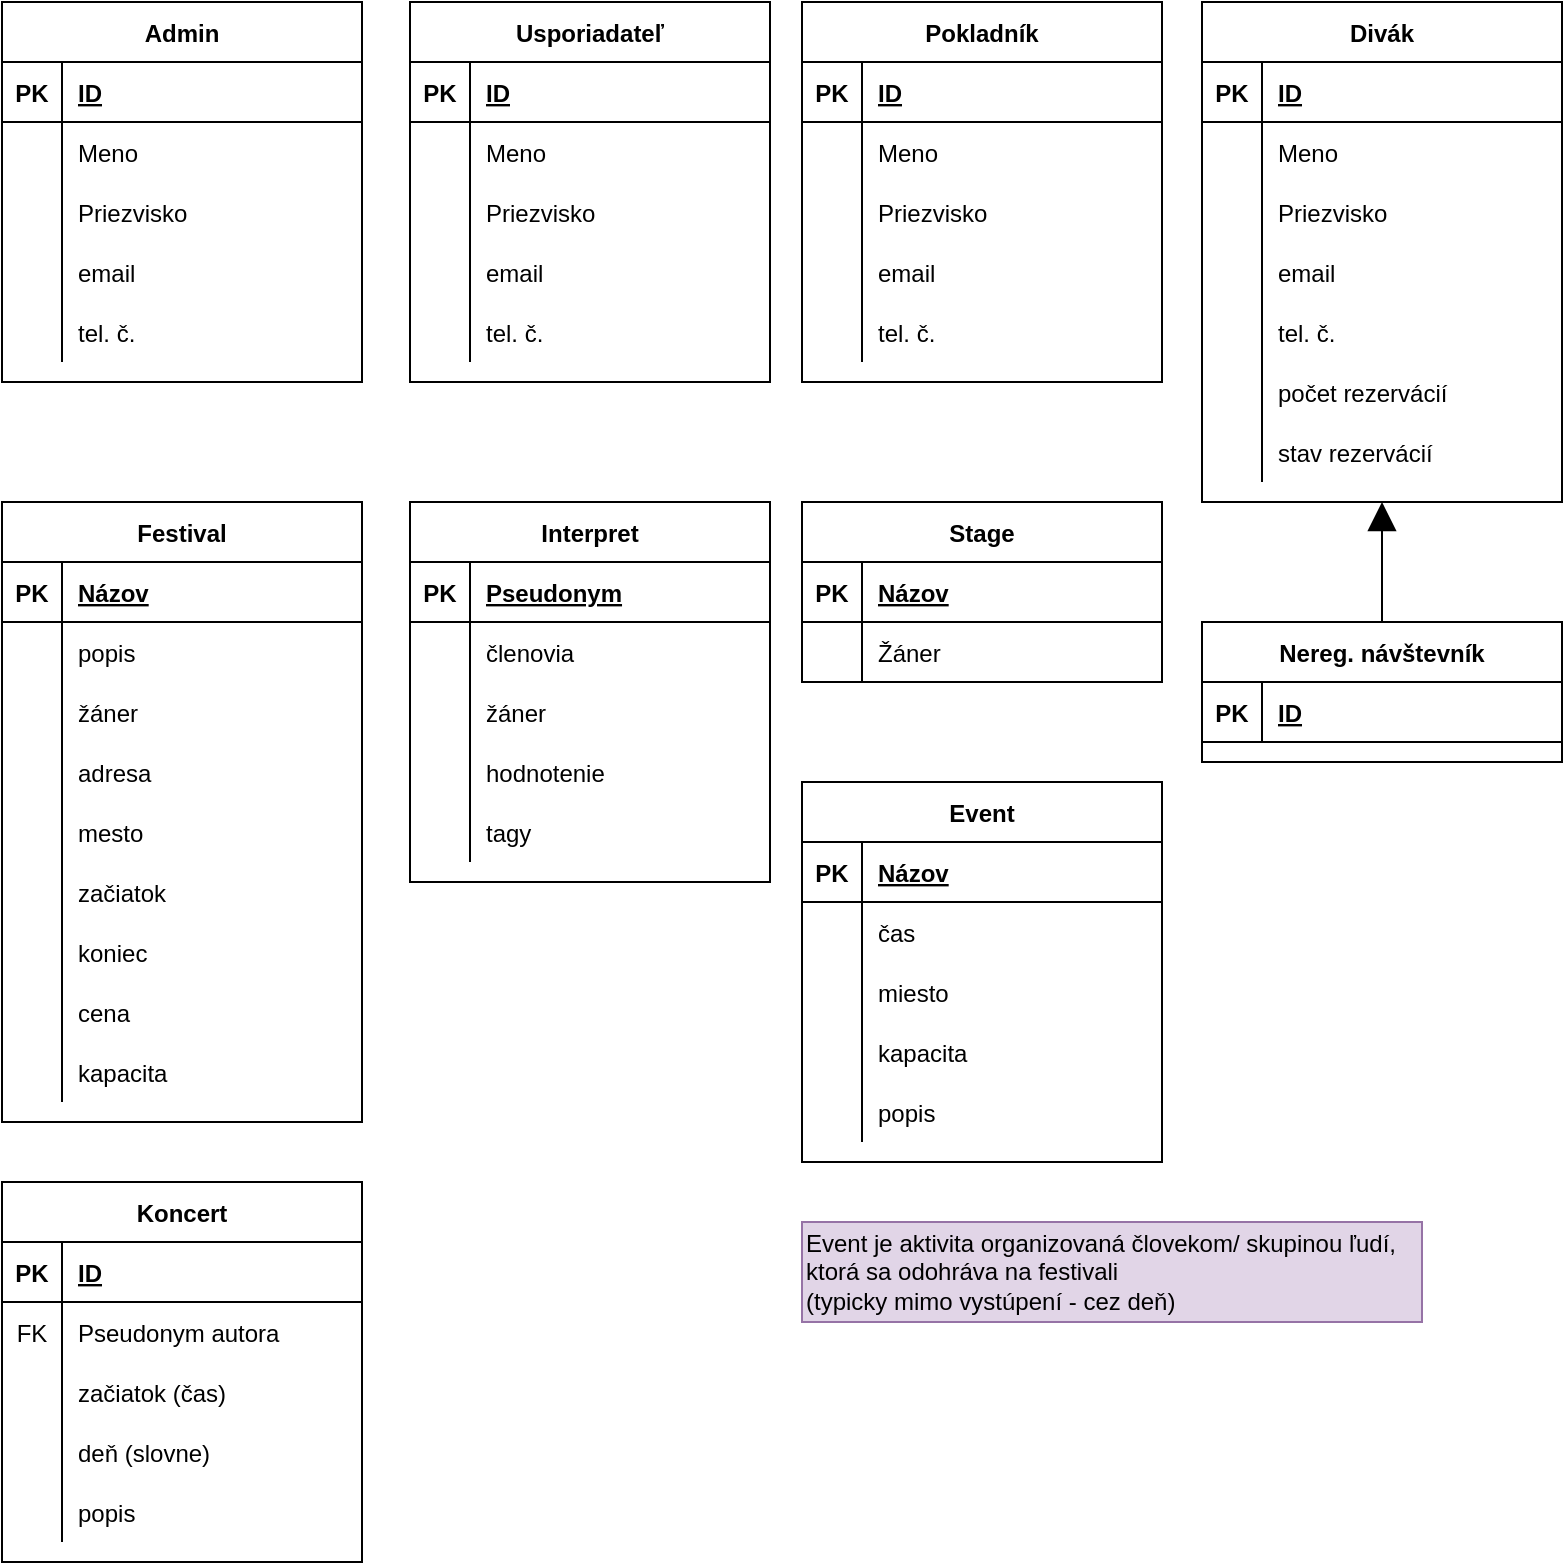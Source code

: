 <mxfile version="13.9.0" type="device"><diagram id="1i2aXinGnyZZ0Ekszj3y" name="Page-1"><mxGraphModel dx="1038" dy="548" grid="1" gridSize="10" guides="1" tooltips="1" connect="1" arrows="1" fold="1" page="1" pageScale="1" pageWidth="827" pageHeight="1169" math="0" shadow="0"><root><mxCell id="0"/><mxCell id="1" parent="0"/><mxCell id="aGHiE7PiHiTAkyQTH9E6-1" value="Admin" style="shape=table;startSize=30;container=1;collapsible=1;childLayout=tableLayout;fixedRows=1;rowLines=0;fontStyle=1;align=center;resizeLast=1;" parent="1" vertex="1"><mxGeometry x="30" y="60" width="180" height="190" as="geometry"/></mxCell><mxCell id="aGHiE7PiHiTAkyQTH9E6-2" value="" style="shape=partialRectangle;collapsible=0;dropTarget=0;pointerEvents=0;fillColor=none;top=0;left=0;bottom=1;right=0;points=[[0,0.5],[1,0.5]];portConstraint=eastwest;" parent="aGHiE7PiHiTAkyQTH9E6-1" vertex="1"><mxGeometry y="30" width="180" height="30" as="geometry"/></mxCell><mxCell id="aGHiE7PiHiTAkyQTH9E6-3" value="PK" style="shape=partialRectangle;connectable=0;fillColor=none;top=0;left=0;bottom=0;right=0;fontStyle=1;overflow=hidden;" parent="aGHiE7PiHiTAkyQTH9E6-2" vertex="1"><mxGeometry width="30" height="30" as="geometry"/></mxCell><mxCell id="aGHiE7PiHiTAkyQTH9E6-4" value="ID" style="shape=partialRectangle;connectable=0;fillColor=none;top=0;left=0;bottom=0;right=0;align=left;spacingLeft=6;fontStyle=5;overflow=hidden;" parent="aGHiE7PiHiTAkyQTH9E6-2" vertex="1"><mxGeometry x="30" width="150" height="30" as="geometry"/></mxCell><mxCell id="aGHiE7PiHiTAkyQTH9E6-5" value="" style="shape=partialRectangle;collapsible=0;dropTarget=0;pointerEvents=0;fillColor=none;top=0;left=0;bottom=0;right=0;points=[[0,0.5],[1,0.5]];portConstraint=eastwest;" parent="aGHiE7PiHiTAkyQTH9E6-1" vertex="1"><mxGeometry y="60" width="180" height="30" as="geometry"/></mxCell><mxCell id="aGHiE7PiHiTAkyQTH9E6-6" value="" style="shape=partialRectangle;connectable=0;fillColor=none;top=0;left=0;bottom=0;right=0;editable=1;overflow=hidden;" parent="aGHiE7PiHiTAkyQTH9E6-5" vertex="1"><mxGeometry width="30" height="30" as="geometry"/></mxCell><mxCell id="aGHiE7PiHiTAkyQTH9E6-7" value="Meno" style="shape=partialRectangle;connectable=0;fillColor=none;top=0;left=0;bottom=0;right=0;align=left;spacingLeft=6;overflow=hidden;" parent="aGHiE7PiHiTAkyQTH9E6-5" vertex="1"><mxGeometry x="30" width="150" height="30" as="geometry"/></mxCell><mxCell id="aGHiE7PiHiTAkyQTH9E6-8" value="" style="shape=partialRectangle;collapsible=0;dropTarget=0;pointerEvents=0;fillColor=none;top=0;left=0;bottom=0;right=0;points=[[0,0.5],[1,0.5]];portConstraint=eastwest;" parent="aGHiE7PiHiTAkyQTH9E6-1" vertex="1"><mxGeometry y="90" width="180" height="30" as="geometry"/></mxCell><mxCell id="aGHiE7PiHiTAkyQTH9E6-9" value="" style="shape=partialRectangle;connectable=0;fillColor=none;top=0;left=0;bottom=0;right=0;editable=1;overflow=hidden;" parent="aGHiE7PiHiTAkyQTH9E6-8" vertex="1"><mxGeometry width="30" height="30" as="geometry"/></mxCell><mxCell id="aGHiE7PiHiTAkyQTH9E6-10" value="Priezvisko" style="shape=partialRectangle;connectable=0;fillColor=none;top=0;left=0;bottom=0;right=0;align=left;spacingLeft=6;overflow=hidden;" parent="aGHiE7PiHiTAkyQTH9E6-8" vertex="1"><mxGeometry x="30" width="150" height="30" as="geometry"/></mxCell><mxCell id="aGHiE7PiHiTAkyQTH9E6-11" value="" style="shape=partialRectangle;collapsible=0;dropTarget=0;pointerEvents=0;fillColor=none;top=0;left=0;bottom=0;right=0;points=[[0,0.5],[1,0.5]];portConstraint=eastwest;" parent="aGHiE7PiHiTAkyQTH9E6-1" vertex="1"><mxGeometry y="120" width="180" height="30" as="geometry"/></mxCell><mxCell id="aGHiE7PiHiTAkyQTH9E6-12" value="" style="shape=partialRectangle;connectable=0;fillColor=none;top=0;left=0;bottom=0;right=0;editable=1;overflow=hidden;" parent="aGHiE7PiHiTAkyQTH9E6-11" vertex="1"><mxGeometry width="30" height="30" as="geometry"/></mxCell><mxCell id="aGHiE7PiHiTAkyQTH9E6-13" value="email" style="shape=partialRectangle;connectable=0;fillColor=none;top=0;left=0;bottom=0;right=0;align=left;spacingLeft=6;overflow=hidden;" parent="aGHiE7PiHiTAkyQTH9E6-11" vertex="1"><mxGeometry x="30" width="150" height="30" as="geometry"/></mxCell><mxCell id="aGHiE7PiHiTAkyQTH9E6-15" style="shape=partialRectangle;collapsible=0;dropTarget=0;pointerEvents=0;fillColor=none;top=0;left=0;bottom=0;right=0;points=[[0,0.5],[1,0.5]];portConstraint=eastwest;" parent="aGHiE7PiHiTAkyQTH9E6-1" vertex="1"><mxGeometry y="150" width="180" height="30" as="geometry"/></mxCell><mxCell id="aGHiE7PiHiTAkyQTH9E6-16" style="shape=partialRectangle;connectable=0;fillColor=none;top=0;left=0;bottom=0;right=0;editable=1;overflow=hidden;" parent="aGHiE7PiHiTAkyQTH9E6-15" vertex="1"><mxGeometry width="30" height="30" as="geometry"/></mxCell><mxCell id="aGHiE7PiHiTAkyQTH9E6-17" value="tel. č." style="shape=partialRectangle;connectable=0;fillColor=none;top=0;left=0;bottom=0;right=0;align=left;spacingLeft=6;overflow=hidden;" parent="aGHiE7PiHiTAkyQTH9E6-15" vertex="1"><mxGeometry x="30" width="150" height="30" as="geometry"/></mxCell><mxCell id="aGHiE7PiHiTAkyQTH9E6-18" value="Usporiadateľ" style="shape=table;startSize=30;container=1;collapsible=1;childLayout=tableLayout;fixedRows=1;rowLines=0;fontStyle=1;align=center;resizeLast=1;" parent="1" vertex="1"><mxGeometry x="234" y="60" width="180" height="190" as="geometry"/></mxCell><mxCell id="aGHiE7PiHiTAkyQTH9E6-19" value="" style="shape=partialRectangle;collapsible=0;dropTarget=0;pointerEvents=0;fillColor=none;top=0;left=0;bottom=1;right=0;points=[[0,0.5],[1,0.5]];portConstraint=eastwest;" parent="aGHiE7PiHiTAkyQTH9E6-18" vertex="1"><mxGeometry y="30" width="180" height="30" as="geometry"/></mxCell><mxCell id="aGHiE7PiHiTAkyQTH9E6-20" value="PK" style="shape=partialRectangle;connectable=0;fillColor=none;top=0;left=0;bottom=0;right=0;fontStyle=1;overflow=hidden;" parent="aGHiE7PiHiTAkyQTH9E6-19" vertex="1"><mxGeometry width="30" height="30" as="geometry"/></mxCell><mxCell id="aGHiE7PiHiTAkyQTH9E6-21" value="ID" style="shape=partialRectangle;connectable=0;fillColor=none;top=0;left=0;bottom=0;right=0;align=left;spacingLeft=6;fontStyle=5;overflow=hidden;" parent="aGHiE7PiHiTAkyQTH9E6-19" vertex="1"><mxGeometry x="30" width="150" height="30" as="geometry"/></mxCell><mxCell id="aGHiE7PiHiTAkyQTH9E6-22" value="" style="shape=partialRectangle;collapsible=0;dropTarget=0;pointerEvents=0;fillColor=none;top=0;left=0;bottom=0;right=0;points=[[0,0.5],[1,0.5]];portConstraint=eastwest;" parent="aGHiE7PiHiTAkyQTH9E6-18" vertex="1"><mxGeometry y="60" width="180" height="30" as="geometry"/></mxCell><mxCell id="aGHiE7PiHiTAkyQTH9E6-23" value="" style="shape=partialRectangle;connectable=0;fillColor=none;top=0;left=0;bottom=0;right=0;editable=1;overflow=hidden;" parent="aGHiE7PiHiTAkyQTH9E6-22" vertex="1"><mxGeometry width="30" height="30" as="geometry"/></mxCell><mxCell id="aGHiE7PiHiTAkyQTH9E6-24" value="Meno" style="shape=partialRectangle;connectable=0;fillColor=none;top=0;left=0;bottom=0;right=0;align=left;spacingLeft=6;overflow=hidden;" parent="aGHiE7PiHiTAkyQTH9E6-22" vertex="1"><mxGeometry x="30" width="150" height="30" as="geometry"/></mxCell><mxCell id="aGHiE7PiHiTAkyQTH9E6-25" value="" style="shape=partialRectangle;collapsible=0;dropTarget=0;pointerEvents=0;fillColor=none;top=0;left=0;bottom=0;right=0;points=[[0,0.5],[1,0.5]];portConstraint=eastwest;" parent="aGHiE7PiHiTAkyQTH9E6-18" vertex="1"><mxGeometry y="90" width="180" height="30" as="geometry"/></mxCell><mxCell id="aGHiE7PiHiTAkyQTH9E6-26" value="" style="shape=partialRectangle;connectable=0;fillColor=none;top=0;left=0;bottom=0;right=0;editable=1;overflow=hidden;" parent="aGHiE7PiHiTAkyQTH9E6-25" vertex="1"><mxGeometry width="30" height="30" as="geometry"/></mxCell><mxCell id="aGHiE7PiHiTAkyQTH9E6-27" value="Priezvisko" style="shape=partialRectangle;connectable=0;fillColor=none;top=0;left=0;bottom=0;right=0;align=left;spacingLeft=6;overflow=hidden;" parent="aGHiE7PiHiTAkyQTH9E6-25" vertex="1"><mxGeometry x="30" width="150" height="30" as="geometry"/></mxCell><mxCell id="aGHiE7PiHiTAkyQTH9E6-28" value="" style="shape=partialRectangle;collapsible=0;dropTarget=0;pointerEvents=0;fillColor=none;top=0;left=0;bottom=0;right=0;points=[[0,0.5],[1,0.5]];portConstraint=eastwest;" parent="aGHiE7PiHiTAkyQTH9E6-18" vertex="1"><mxGeometry y="120" width="180" height="30" as="geometry"/></mxCell><mxCell id="aGHiE7PiHiTAkyQTH9E6-29" value="" style="shape=partialRectangle;connectable=0;fillColor=none;top=0;left=0;bottom=0;right=0;editable=1;overflow=hidden;" parent="aGHiE7PiHiTAkyQTH9E6-28" vertex="1"><mxGeometry width="30" height="30" as="geometry"/></mxCell><mxCell id="aGHiE7PiHiTAkyQTH9E6-30" value="email" style="shape=partialRectangle;connectable=0;fillColor=none;top=0;left=0;bottom=0;right=0;align=left;spacingLeft=6;overflow=hidden;" parent="aGHiE7PiHiTAkyQTH9E6-28" vertex="1"><mxGeometry x="30" width="150" height="30" as="geometry"/></mxCell><mxCell id="aGHiE7PiHiTAkyQTH9E6-31" style="shape=partialRectangle;collapsible=0;dropTarget=0;pointerEvents=0;fillColor=none;top=0;left=0;bottom=0;right=0;points=[[0,0.5],[1,0.5]];portConstraint=eastwest;" parent="aGHiE7PiHiTAkyQTH9E6-18" vertex="1"><mxGeometry y="150" width="180" height="30" as="geometry"/></mxCell><mxCell id="aGHiE7PiHiTAkyQTH9E6-32" style="shape=partialRectangle;connectable=0;fillColor=none;top=0;left=0;bottom=0;right=0;editable=1;overflow=hidden;" parent="aGHiE7PiHiTAkyQTH9E6-31" vertex="1"><mxGeometry width="30" height="30" as="geometry"/></mxCell><mxCell id="aGHiE7PiHiTAkyQTH9E6-33" value="tel. č." style="shape=partialRectangle;connectable=0;fillColor=none;top=0;left=0;bottom=0;right=0;align=left;spacingLeft=6;overflow=hidden;" parent="aGHiE7PiHiTAkyQTH9E6-31" vertex="1"><mxGeometry x="30" width="150" height="30" as="geometry"/></mxCell><mxCell id="aGHiE7PiHiTAkyQTH9E6-35" value="Pokladník" style="shape=table;startSize=30;container=1;collapsible=1;childLayout=tableLayout;fixedRows=1;rowLines=0;fontStyle=1;align=center;resizeLast=1;" parent="1" vertex="1"><mxGeometry x="430" y="60" width="180" height="190" as="geometry"/></mxCell><mxCell id="aGHiE7PiHiTAkyQTH9E6-36" value="" style="shape=partialRectangle;collapsible=0;dropTarget=0;pointerEvents=0;fillColor=none;top=0;left=0;bottom=1;right=0;points=[[0,0.5],[1,0.5]];portConstraint=eastwest;" parent="aGHiE7PiHiTAkyQTH9E6-35" vertex="1"><mxGeometry y="30" width="180" height="30" as="geometry"/></mxCell><mxCell id="aGHiE7PiHiTAkyQTH9E6-37" value="PK" style="shape=partialRectangle;connectable=0;fillColor=none;top=0;left=0;bottom=0;right=0;fontStyle=1;overflow=hidden;" parent="aGHiE7PiHiTAkyQTH9E6-36" vertex="1"><mxGeometry width="30" height="30" as="geometry"/></mxCell><mxCell id="aGHiE7PiHiTAkyQTH9E6-38" value="ID" style="shape=partialRectangle;connectable=0;fillColor=none;top=0;left=0;bottom=0;right=0;align=left;spacingLeft=6;fontStyle=5;overflow=hidden;" parent="aGHiE7PiHiTAkyQTH9E6-36" vertex="1"><mxGeometry x="30" width="150" height="30" as="geometry"/></mxCell><mxCell id="aGHiE7PiHiTAkyQTH9E6-39" value="" style="shape=partialRectangle;collapsible=0;dropTarget=0;pointerEvents=0;fillColor=none;top=0;left=0;bottom=0;right=0;points=[[0,0.5],[1,0.5]];portConstraint=eastwest;" parent="aGHiE7PiHiTAkyQTH9E6-35" vertex="1"><mxGeometry y="60" width="180" height="30" as="geometry"/></mxCell><mxCell id="aGHiE7PiHiTAkyQTH9E6-40" value="" style="shape=partialRectangle;connectable=0;fillColor=none;top=0;left=0;bottom=0;right=0;editable=1;overflow=hidden;" parent="aGHiE7PiHiTAkyQTH9E6-39" vertex="1"><mxGeometry width="30" height="30" as="geometry"/></mxCell><mxCell id="aGHiE7PiHiTAkyQTH9E6-41" value="Meno" style="shape=partialRectangle;connectable=0;fillColor=none;top=0;left=0;bottom=0;right=0;align=left;spacingLeft=6;overflow=hidden;" parent="aGHiE7PiHiTAkyQTH9E6-39" vertex="1"><mxGeometry x="30" width="150" height="30" as="geometry"/></mxCell><mxCell id="aGHiE7PiHiTAkyQTH9E6-42" value="" style="shape=partialRectangle;collapsible=0;dropTarget=0;pointerEvents=0;fillColor=none;top=0;left=0;bottom=0;right=0;points=[[0,0.5],[1,0.5]];portConstraint=eastwest;" parent="aGHiE7PiHiTAkyQTH9E6-35" vertex="1"><mxGeometry y="90" width="180" height="30" as="geometry"/></mxCell><mxCell id="aGHiE7PiHiTAkyQTH9E6-43" value="" style="shape=partialRectangle;connectable=0;fillColor=none;top=0;left=0;bottom=0;right=0;editable=1;overflow=hidden;" parent="aGHiE7PiHiTAkyQTH9E6-42" vertex="1"><mxGeometry width="30" height="30" as="geometry"/></mxCell><mxCell id="aGHiE7PiHiTAkyQTH9E6-44" value="Priezvisko" style="shape=partialRectangle;connectable=0;fillColor=none;top=0;left=0;bottom=0;right=0;align=left;spacingLeft=6;overflow=hidden;" parent="aGHiE7PiHiTAkyQTH9E6-42" vertex="1"><mxGeometry x="30" width="150" height="30" as="geometry"/></mxCell><mxCell id="aGHiE7PiHiTAkyQTH9E6-45" value="" style="shape=partialRectangle;collapsible=0;dropTarget=0;pointerEvents=0;fillColor=none;top=0;left=0;bottom=0;right=0;points=[[0,0.5],[1,0.5]];portConstraint=eastwest;" parent="aGHiE7PiHiTAkyQTH9E6-35" vertex="1"><mxGeometry y="120" width="180" height="30" as="geometry"/></mxCell><mxCell id="aGHiE7PiHiTAkyQTH9E6-46" value="" style="shape=partialRectangle;connectable=0;fillColor=none;top=0;left=0;bottom=0;right=0;editable=1;overflow=hidden;" parent="aGHiE7PiHiTAkyQTH9E6-45" vertex="1"><mxGeometry width="30" height="30" as="geometry"/></mxCell><mxCell id="aGHiE7PiHiTAkyQTH9E6-47" value="email" style="shape=partialRectangle;connectable=0;fillColor=none;top=0;left=0;bottom=0;right=0;align=left;spacingLeft=6;overflow=hidden;" parent="aGHiE7PiHiTAkyQTH9E6-45" vertex="1"><mxGeometry x="30" width="150" height="30" as="geometry"/></mxCell><mxCell id="aGHiE7PiHiTAkyQTH9E6-48" style="shape=partialRectangle;collapsible=0;dropTarget=0;pointerEvents=0;fillColor=none;top=0;left=0;bottom=0;right=0;points=[[0,0.5],[1,0.5]];portConstraint=eastwest;" parent="aGHiE7PiHiTAkyQTH9E6-35" vertex="1"><mxGeometry y="150" width="180" height="30" as="geometry"/></mxCell><mxCell id="aGHiE7PiHiTAkyQTH9E6-49" style="shape=partialRectangle;connectable=0;fillColor=none;top=0;left=0;bottom=0;right=0;editable=1;overflow=hidden;" parent="aGHiE7PiHiTAkyQTH9E6-48" vertex="1"><mxGeometry width="30" height="30" as="geometry"/></mxCell><mxCell id="aGHiE7PiHiTAkyQTH9E6-50" value="tel. č." style="shape=partialRectangle;connectable=0;fillColor=none;top=0;left=0;bottom=0;right=0;align=left;spacingLeft=6;overflow=hidden;" parent="aGHiE7PiHiTAkyQTH9E6-48" vertex="1"><mxGeometry x="30" width="150" height="30" as="geometry"/></mxCell><mxCell id="aGHiE7PiHiTAkyQTH9E6-51" value="Divák" style="shape=table;startSize=30;container=1;collapsible=1;childLayout=tableLayout;fixedRows=1;rowLines=0;fontStyle=1;align=center;resizeLast=1;" parent="1" vertex="1"><mxGeometry x="630" y="60" width="180" height="250" as="geometry"/></mxCell><mxCell id="aGHiE7PiHiTAkyQTH9E6-52" value="" style="shape=partialRectangle;collapsible=0;dropTarget=0;pointerEvents=0;fillColor=none;top=0;left=0;bottom=1;right=0;points=[[0,0.5],[1,0.5]];portConstraint=eastwest;" parent="aGHiE7PiHiTAkyQTH9E6-51" vertex="1"><mxGeometry y="30" width="180" height="30" as="geometry"/></mxCell><mxCell id="aGHiE7PiHiTAkyQTH9E6-53" value="PK" style="shape=partialRectangle;connectable=0;fillColor=none;top=0;left=0;bottom=0;right=0;fontStyle=1;overflow=hidden;" parent="aGHiE7PiHiTAkyQTH9E6-52" vertex="1"><mxGeometry width="30" height="30" as="geometry"/></mxCell><mxCell id="aGHiE7PiHiTAkyQTH9E6-54" value="ID" style="shape=partialRectangle;connectable=0;fillColor=none;top=0;left=0;bottom=0;right=0;align=left;spacingLeft=6;fontStyle=5;overflow=hidden;" parent="aGHiE7PiHiTAkyQTH9E6-52" vertex="1"><mxGeometry x="30" width="150" height="30" as="geometry"/></mxCell><mxCell id="aGHiE7PiHiTAkyQTH9E6-55" value="" style="shape=partialRectangle;collapsible=0;dropTarget=0;pointerEvents=0;fillColor=none;top=0;left=0;bottom=0;right=0;points=[[0,0.5],[1,0.5]];portConstraint=eastwest;" parent="aGHiE7PiHiTAkyQTH9E6-51" vertex="1"><mxGeometry y="60" width="180" height="30" as="geometry"/></mxCell><mxCell id="aGHiE7PiHiTAkyQTH9E6-56" value="" style="shape=partialRectangle;connectable=0;fillColor=none;top=0;left=0;bottom=0;right=0;editable=1;overflow=hidden;" parent="aGHiE7PiHiTAkyQTH9E6-55" vertex="1"><mxGeometry width="30" height="30" as="geometry"/></mxCell><mxCell id="aGHiE7PiHiTAkyQTH9E6-57" value="Meno" style="shape=partialRectangle;connectable=0;fillColor=none;top=0;left=0;bottom=0;right=0;align=left;spacingLeft=6;overflow=hidden;" parent="aGHiE7PiHiTAkyQTH9E6-55" vertex="1"><mxGeometry x="30" width="150" height="30" as="geometry"/></mxCell><mxCell id="aGHiE7PiHiTAkyQTH9E6-58" value="" style="shape=partialRectangle;collapsible=0;dropTarget=0;pointerEvents=0;fillColor=none;top=0;left=0;bottom=0;right=0;points=[[0,0.5],[1,0.5]];portConstraint=eastwest;" parent="aGHiE7PiHiTAkyQTH9E6-51" vertex="1"><mxGeometry y="90" width="180" height="30" as="geometry"/></mxCell><mxCell id="aGHiE7PiHiTAkyQTH9E6-59" value="" style="shape=partialRectangle;connectable=0;fillColor=none;top=0;left=0;bottom=0;right=0;editable=1;overflow=hidden;" parent="aGHiE7PiHiTAkyQTH9E6-58" vertex="1"><mxGeometry width="30" height="30" as="geometry"/></mxCell><mxCell id="aGHiE7PiHiTAkyQTH9E6-60" value="Priezvisko" style="shape=partialRectangle;connectable=0;fillColor=none;top=0;left=0;bottom=0;right=0;align=left;spacingLeft=6;overflow=hidden;" parent="aGHiE7PiHiTAkyQTH9E6-58" vertex="1"><mxGeometry x="30" width="150" height="30" as="geometry"/></mxCell><mxCell id="aGHiE7PiHiTAkyQTH9E6-61" value="" style="shape=partialRectangle;collapsible=0;dropTarget=0;pointerEvents=0;fillColor=none;top=0;left=0;bottom=0;right=0;points=[[0,0.5],[1,0.5]];portConstraint=eastwest;" parent="aGHiE7PiHiTAkyQTH9E6-51" vertex="1"><mxGeometry y="120" width="180" height="30" as="geometry"/></mxCell><mxCell id="aGHiE7PiHiTAkyQTH9E6-62" value="" style="shape=partialRectangle;connectable=0;fillColor=none;top=0;left=0;bottom=0;right=0;editable=1;overflow=hidden;" parent="aGHiE7PiHiTAkyQTH9E6-61" vertex="1"><mxGeometry width="30" height="30" as="geometry"/></mxCell><mxCell id="aGHiE7PiHiTAkyQTH9E6-63" value="email" style="shape=partialRectangle;connectable=0;fillColor=none;top=0;left=0;bottom=0;right=0;align=left;spacingLeft=6;overflow=hidden;" parent="aGHiE7PiHiTAkyQTH9E6-61" vertex="1"><mxGeometry x="30" width="150" height="30" as="geometry"/></mxCell><mxCell id="aGHiE7PiHiTAkyQTH9E6-64" style="shape=partialRectangle;collapsible=0;dropTarget=0;pointerEvents=0;fillColor=none;top=0;left=0;bottom=0;right=0;points=[[0,0.5],[1,0.5]];portConstraint=eastwest;" parent="aGHiE7PiHiTAkyQTH9E6-51" vertex="1"><mxGeometry y="150" width="180" height="30" as="geometry"/></mxCell><mxCell id="aGHiE7PiHiTAkyQTH9E6-65" style="shape=partialRectangle;connectable=0;fillColor=none;top=0;left=0;bottom=0;right=0;editable=1;overflow=hidden;" parent="aGHiE7PiHiTAkyQTH9E6-64" vertex="1"><mxGeometry width="30" height="30" as="geometry"/></mxCell><mxCell id="aGHiE7PiHiTAkyQTH9E6-66" value="tel. č." style="shape=partialRectangle;connectable=0;fillColor=none;top=0;left=0;bottom=0;right=0;align=left;spacingLeft=6;overflow=hidden;" parent="aGHiE7PiHiTAkyQTH9E6-64" vertex="1"><mxGeometry x="30" width="150" height="30" as="geometry"/></mxCell><mxCell id="aGHiE7PiHiTAkyQTH9E6-67" style="shape=partialRectangle;collapsible=0;dropTarget=0;pointerEvents=0;fillColor=none;top=0;left=0;bottom=0;right=0;points=[[0,0.5],[1,0.5]];portConstraint=eastwest;" parent="aGHiE7PiHiTAkyQTH9E6-51" vertex="1"><mxGeometry y="180" width="180" height="30" as="geometry"/></mxCell><mxCell id="aGHiE7PiHiTAkyQTH9E6-68" style="shape=partialRectangle;connectable=0;fillColor=none;top=0;left=0;bottom=0;right=0;editable=1;overflow=hidden;" parent="aGHiE7PiHiTAkyQTH9E6-67" vertex="1"><mxGeometry width="30" height="30" as="geometry"/></mxCell><mxCell id="aGHiE7PiHiTAkyQTH9E6-69" value="počet rezervácií" style="shape=partialRectangle;connectable=0;fillColor=none;top=0;left=0;bottom=0;right=0;align=left;spacingLeft=6;overflow=hidden;" parent="aGHiE7PiHiTAkyQTH9E6-67" vertex="1"><mxGeometry x="30" width="150" height="30" as="geometry"/></mxCell><mxCell id="aGHiE7PiHiTAkyQTH9E6-70" style="shape=partialRectangle;collapsible=0;dropTarget=0;pointerEvents=0;fillColor=none;top=0;left=0;bottom=0;right=0;points=[[0,0.5],[1,0.5]];portConstraint=eastwest;" parent="aGHiE7PiHiTAkyQTH9E6-51" vertex="1"><mxGeometry y="210" width="180" height="30" as="geometry"/></mxCell><mxCell id="aGHiE7PiHiTAkyQTH9E6-71" style="shape=partialRectangle;connectable=0;fillColor=none;top=0;left=0;bottom=0;right=0;editable=1;overflow=hidden;" parent="aGHiE7PiHiTAkyQTH9E6-70" vertex="1"><mxGeometry width="30" height="30" as="geometry"/></mxCell><mxCell id="aGHiE7PiHiTAkyQTH9E6-72" value="stav rezervácií" style="shape=partialRectangle;connectable=0;fillColor=none;top=0;left=0;bottom=0;right=0;align=left;spacingLeft=6;overflow=hidden;" parent="aGHiE7PiHiTAkyQTH9E6-70" vertex="1"><mxGeometry x="30" width="150" height="30" as="geometry"/></mxCell><mxCell id="aGHiE7PiHiTAkyQTH9E6-73" value="Festival" style="shape=table;startSize=30;container=1;collapsible=1;childLayout=tableLayout;fixedRows=1;rowLines=0;fontStyle=1;align=center;resizeLast=1;" parent="1" vertex="1"><mxGeometry x="30" y="310" width="180" height="310" as="geometry"/></mxCell><mxCell id="aGHiE7PiHiTAkyQTH9E6-74" value="" style="shape=partialRectangle;collapsible=0;dropTarget=0;pointerEvents=0;fillColor=none;top=0;left=0;bottom=1;right=0;points=[[0,0.5],[1,0.5]];portConstraint=eastwest;" parent="aGHiE7PiHiTAkyQTH9E6-73" vertex="1"><mxGeometry y="30" width="180" height="30" as="geometry"/></mxCell><mxCell id="aGHiE7PiHiTAkyQTH9E6-75" value="PK" style="shape=partialRectangle;connectable=0;fillColor=none;top=0;left=0;bottom=0;right=0;fontStyle=1;overflow=hidden;" parent="aGHiE7PiHiTAkyQTH9E6-74" vertex="1"><mxGeometry width="30" height="30" as="geometry"/></mxCell><mxCell id="aGHiE7PiHiTAkyQTH9E6-76" value="Názov" style="shape=partialRectangle;connectable=0;fillColor=none;top=0;left=0;bottom=0;right=0;align=left;spacingLeft=6;fontStyle=5;overflow=hidden;" parent="aGHiE7PiHiTAkyQTH9E6-74" vertex="1"><mxGeometry x="30" width="150" height="30" as="geometry"/></mxCell><mxCell id="aGHiE7PiHiTAkyQTH9E6-77" value="" style="shape=partialRectangle;collapsible=0;dropTarget=0;pointerEvents=0;fillColor=none;top=0;left=0;bottom=0;right=0;points=[[0,0.5],[1,0.5]];portConstraint=eastwest;" parent="aGHiE7PiHiTAkyQTH9E6-73" vertex="1"><mxGeometry y="60" width="180" height="30" as="geometry"/></mxCell><mxCell id="aGHiE7PiHiTAkyQTH9E6-78" value="" style="shape=partialRectangle;connectable=0;fillColor=none;top=0;left=0;bottom=0;right=0;editable=1;overflow=hidden;" parent="aGHiE7PiHiTAkyQTH9E6-77" vertex="1"><mxGeometry width="30" height="30" as="geometry"/></mxCell><mxCell id="aGHiE7PiHiTAkyQTH9E6-79" value="popis" style="shape=partialRectangle;connectable=0;fillColor=none;top=0;left=0;bottom=0;right=0;align=left;spacingLeft=6;overflow=hidden;" parent="aGHiE7PiHiTAkyQTH9E6-77" vertex="1"><mxGeometry x="30" width="150" height="30" as="geometry"/></mxCell><mxCell id="aGHiE7PiHiTAkyQTH9E6-80" value="" style="shape=partialRectangle;collapsible=0;dropTarget=0;pointerEvents=0;fillColor=none;top=0;left=0;bottom=0;right=0;points=[[0,0.5],[1,0.5]];portConstraint=eastwest;" parent="aGHiE7PiHiTAkyQTH9E6-73" vertex="1"><mxGeometry y="90" width="180" height="30" as="geometry"/></mxCell><mxCell id="aGHiE7PiHiTAkyQTH9E6-81" value="" style="shape=partialRectangle;connectable=0;fillColor=none;top=0;left=0;bottom=0;right=0;editable=1;overflow=hidden;" parent="aGHiE7PiHiTAkyQTH9E6-80" vertex="1"><mxGeometry width="30" height="30" as="geometry"/></mxCell><mxCell id="aGHiE7PiHiTAkyQTH9E6-82" value="žáner" style="shape=partialRectangle;connectable=0;fillColor=none;top=0;left=0;bottom=0;right=0;align=left;spacingLeft=6;overflow=hidden;" parent="aGHiE7PiHiTAkyQTH9E6-80" vertex="1"><mxGeometry x="30" width="150" height="30" as="geometry"/></mxCell><mxCell id="aGHiE7PiHiTAkyQTH9E6-83" value="" style="shape=partialRectangle;collapsible=0;dropTarget=0;pointerEvents=0;fillColor=none;top=0;left=0;bottom=0;right=0;points=[[0,0.5],[1,0.5]];portConstraint=eastwest;" parent="aGHiE7PiHiTAkyQTH9E6-73" vertex="1"><mxGeometry y="120" width="180" height="30" as="geometry"/></mxCell><mxCell id="aGHiE7PiHiTAkyQTH9E6-84" value="" style="shape=partialRectangle;connectable=0;fillColor=none;top=0;left=0;bottom=0;right=0;editable=1;overflow=hidden;" parent="aGHiE7PiHiTAkyQTH9E6-83" vertex="1"><mxGeometry width="30" height="30" as="geometry"/></mxCell><mxCell id="aGHiE7PiHiTAkyQTH9E6-85" value="adresa" style="shape=partialRectangle;connectable=0;fillColor=none;top=0;left=0;bottom=0;right=0;align=left;spacingLeft=6;overflow=hidden;" parent="aGHiE7PiHiTAkyQTH9E6-83" vertex="1"><mxGeometry x="30" width="150" height="30" as="geometry"/></mxCell><mxCell id="aGHiE7PiHiTAkyQTH9E6-111" style="shape=partialRectangle;collapsible=0;dropTarget=0;pointerEvents=0;fillColor=none;top=0;left=0;bottom=0;right=0;points=[[0,0.5],[1,0.5]];portConstraint=eastwest;" parent="aGHiE7PiHiTAkyQTH9E6-73" vertex="1"><mxGeometry y="150" width="180" height="30" as="geometry"/></mxCell><mxCell id="aGHiE7PiHiTAkyQTH9E6-112" style="shape=partialRectangle;connectable=0;fillColor=none;top=0;left=0;bottom=0;right=0;editable=1;overflow=hidden;" parent="aGHiE7PiHiTAkyQTH9E6-111" vertex="1"><mxGeometry width="30" height="30" as="geometry"/></mxCell><mxCell id="aGHiE7PiHiTAkyQTH9E6-113" value="mesto" style="shape=partialRectangle;connectable=0;fillColor=none;top=0;left=0;bottom=0;right=0;align=left;spacingLeft=6;overflow=hidden;" parent="aGHiE7PiHiTAkyQTH9E6-111" vertex="1"><mxGeometry x="30" width="150" height="30" as="geometry"/></mxCell><mxCell id="aGHiE7PiHiTAkyQTH9E6-99" style="shape=partialRectangle;collapsible=0;dropTarget=0;pointerEvents=0;fillColor=none;top=0;left=0;bottom=0;right=0;points=[[0,0.5],[1,0.5]];portConstraint=eastwest;" parent="aGHiE7PiHiTAkyQTH9E6-73" vertex="1"><mxGeometry y="180" width="180" height="30" as="geometry"/></mxCell><mxCell id="aGHiE7PiHiTAkyQTH9E6-100" style="shape=partialRectangle;connectable=0;fillColor=none;top=0;left=0;bottom=0;right=0;editable=1;overflow=hidden;" parent="aGHiE7PiHiTAkyQTH9E6-99" vertex="1"><mxGeometry width="30" height="30" as="geometry"/></mxCell><mxCell id="aGHiE7PiHiTAkyQTH9E6-101" value="začiatok" style="shape=partialRectangle;connectable=0;fillColor=none;top=0;left=0;bottom=0;right=0;align=left;spacingLeft=6;overflow=hidden;" parent="aGHiE7PiHiTAkyQTH9E6-99" vertex="1"><mxGeometry x="30" width="150" height="30" as="geometry"/></mxCell><mxCell id="aGHiE7PiHiTAkyQTH9E6-102" style="shape=partialRectangle;collapsible=0;dropTarget=0;pointerEvents=0;fillColor=none;top=0;left=0;bottom=0;right=0;points=[[0,0.5],[1,0.5]];portConstraint=eastwest;" parent="aGHiE7PiHiTAkyQTH9E6-73" vertex="1"><mxGeometry y="210" width="180" height="30" as="geometry"/></mxCell><mxCell id="aGHiE7PiHiTAkyQTH9E6-103" style="shape=partialRectangle;connectable=0;fillColor=none;top=0;left=0;bottom=0;right=0;editable=1;overflow=hidden;" parent="aGHiE7PiHiTAkyQTH9E6-102" vertex="1"><mxGeometry width="30" height="30" as="geometry"/></mxCell><mxCell id="aGHiE7PiHiTAkyQTH9E6-104" value="koniec" style="shape=partialRectangle;connectable=0;fillColor=none;top=0;left=0;bottom=0;right=0;align=left;spacingLeft=6;overflow=hidden;" parent="aGHiE7PiHiTAkyQTH9E6-102" vertex="1"><mxGeometry x="30" width="150" height="30" as="geometry"/></mxCell><mxCell id="aGHiE7PiHiTAkyQTH9E6-105" style="shape=partialRectangle;collapsible=0;dropTarget=0;pointerEvents=0;fillColor=none;top=0;left=0;bottom=0;right=0;points=[[0,0.5],[1,0.5]];portConstraint=eastwest;" parent="aGHiE7PiHiTAkyQTH9E6-73" vertex="1"><mxGeometry y="240" width="180" height="30" as="geometry"/></mxCell><mxCell id="aGHiE7PiHiTAkyQTH9E6-106" style="shape=partialRectangle;connectable=0;fillColor=none;top=0;left=0;bottom=0;right=0;editable=1;overflow=hidden;" parent="aGHiE7PiHiTAkyQTH9E6-105" vertex="1"><mxGeometry width="30" height="30" as="geometry"/></mxCell><mxCell id="aGHiE7PiHiTAkyQTH9E6-107" value="cena" style="shape=partialRectangle;connectable=0;fillColor=none;top=0;left=0;bottom=0;right=0;align=left;spacingLeft=6;overflow=hidden;" parent="aGHiE7PiHiTAkyQTH9E6-105" vertex="1"><mxGeometry x="30" width="150" height="30" as="geometry"/></mxCell><mxCell id="aGHiE7PiHiTAkyQTH9E6-108" style="shape=partialRectangle;collapsible=0;dropTarget=0;pointerEvents=0;fillColor=none;top=0;left=0;bottom=0;right=0;points=[[0,0.5],[1,0.5]];portConstraint=eastwest;" parent="aGHiE7PiHiTAkyQTH9E6-73" vertex="1"><mxGeometry y="270" width="180" height="30" as="geometry"/></mxCell><mxCell id="aGHiE7PiHiTAkyQTH9E6-109" style="shape=partialRectangle;connectable=0;fillColor=none;top=0;left=0;bottom=0;right=0;editable=1;overflow=hidden;" parent="aGHiE7PiHiTAkyQTH9E6-108" vertex="1"><mxGeometry width="30" height="30" as="geometry"/></mxCell><mxCell id="aGHiE7PiHiTAkyQTH9E6-110" value="kapacita" style="shape=partialRectangle;connectable=0;fillColor=none;top=0;left=0;bottom=0;right=0;align=left;spacingLeft=6;overflow=hidden;" parent="aGHiE7PiHiTAkyQTH9E6-108" vertex="1"><mxGeometry x="30" width="150" height="30" as="geometry"/></mxCell><mxCell id="aGHiE7PiHiTAkyQTH9E6-86" value="Interpret" style="shape=table;startSize=30;container=1;collapsible=1;childLayout=tableLayout;fixedRows=1;rowLines=0;fontStyle=1;align=center;resizeLast=1;" parent="1" vertex="1"><mxGeometry x="234" y="310" width="180" height="190" as="geometry"/></mxCell><mxCell id="aGHiE7PiHiTAkyQTH9E6-87" value="" style="shape=partialRectangle;collapsible=0;dropTarget=0;pointerEvents=0;fillColor=none;top=0;left=0;bottom=1;right=0;points=[[0,0.5],[1,0.5]];portConstraint=eastwest;" parent="aGHiE7PiHiTAkyQTH9E6-86" vertex="1"><mxGeometry y="30" width="180" height="30" as="geometry"/></mxCell><mxCell id="aGHiE7PiHiTAkyQTH9E6-88" value="PK" style="shape=partialRectangle;connectable=0;fillColor=none;top=0;left=0;bottom=0;right=0;fontStyle=1;overflow=hidden;" parent="aGHiE7PiHiTAkyQTH9E6-87" vertex="1"><mxGeometry width="30" height="30" as="geometry"/></mxCell><mxCell id="aGHiE7PiHiTAkyQTH9E6-89" value="Pseudonym" style="shape=partialRectangle;connectable=0;fillColor=none;top=0;left=0;bottom=0;right=0;align=left;spacingLeft=6;fontStyle=5;overflow=hidden;" parent="aGHiE7PiHiTAkyQTH9E6-87" vertex="1"><mxGeometry x="30" width="150" height="30" as="geometry"/></mxCell><mxCell id="aGHiE7PiHiTAkyQTH9E6-90" value="" style="shape=partialRectangle;collapsible=0;dropTarget=0;pointerEvents=0;fillColor=none;top=0;left=0;bottom=0;right=0;points=[[0,0.5],[1,0.5]];portConstraint=eastwest;" parent="aGHiE7PiHiTAkyQTH9E6-86" vertex="1"><mxGeometry y="60" width="180" height="30" as="geometry"/></mxCell><mxCell id="aGHiE7PiHiTAkyQTH9E6-91" value="" style="shape=partialRectangle;connectable=0;fillColor=none;top=0;left=0;bottom=0;right=0;editable=1;overflow=hidden;" parent="aGHiE7PiHiTAkyQTH9E6-90" vertex="1"><mxGeometry width="30" height="30" as="geometry"/></mxCell><mxCell id="aGHiE7PiHiTAkyQTH9E6-92" value="členovia" style="shape=partialRectangle;connectable=0;fillColor=none;top=0;left=0;bottom=0;right=0;align=left;spacingLeft=6;overflow=hidden;" parent="aGHiE7PiHiTAkyQTH9E6-90" vertex="1"><mxGeometry x="30" width="150" height="30" as="geometry"/></mxCell><mxCell id="aGHiE7PiHiTAkyQTH9E6-93" value="" style="shape=partialRectangle;collapsible=0;dropTarget=0;pointerEvents=0;fillColor=none;top=0;left=0;bottom=0;right=0;points=[[0,0.5],[1,0.5]];portConstraint=eastwest;" parent="aGHiE7PiHiTAkyQTH9E6-86" vertex="1"><mxGeometry y="90" width="180" height="30" as="geometry"/></mxCell><mxCell id="aGHiE7PiHiTAkyQTH9E6-94" value="" style="shape=partialRectangle;connectable=0;fillColor=none;top=0;left=0;bottom=0;right=0;editable=1;overflow=hidden;" parent="aGHiE7PiHiTAkyQTH9E6-93" vertex="1"><mxGeometry width="30" height="30" as="geometry"/></mxCell><mxCell id="aGHiE7PiHiTAkyQTH9E6-95" value="žáner" style="shape=partialRectangle;connectable=0;fillColor=none;top=0;left=0;bottom=0;right=0;align=left;spacingLeft=6;overflow=hidden;" parent="aGHiE7PiHiTAkyQTH9E6-93" vertex="1"><mxGeometry x="30" width="150" height="30" as="geometry"/></mxCell><mxCell id="aGHiE7PiHiTAkyQTH9E6-96" value="" style="shape=partialRectangle;collapsible=0;dropTarget=0;pointerEvents=0;fillColor=none;top=0;left=0;bottom=0;right=0;points=[[0,0.5],[1,0.5]];portConstraint=eastwest;" parent="aGHiE7PiHiTAkyQTH9E6-86" vertex="1"><mxGeometry y="120" width="180" height="30" as="geometry"/></mxCell><mxCell id="aGHiE7PiHiTAkyQTH9E6-97" value="" style="shape=partialRectangle;connectable=0;fillColor=none;top=0;left=0;bottom=0;right=0;editable=1;overflow=hidden;" parent="aGHiE7PiHiTAkyQTH9E6-96" vertex="1"><mxGeometry width="30" height="30" as="geometry"/></mxCell><mxCell id="aGHiE7PiHiTAkyQTH9E6-98" value="hodnotenie" style="shape=partialRectangle;connectable=0;fillColor=none;top=0;left=0;bottom=0;right=0;align=left;spacingLeft=6;overflow=hidden;" parent="aGHiE7PiHiTAkyQTH9E6-96" vertex="1"><mxGeometry x="30" width="150" height="30" as="geometry"/></mxCell><mxCell id="aGHiE7PiHiTAkyQTH9E6-127" style="shape=partialRectangle;collapsible=0;dropTarget=0;pointerEvents=0;fillColor=none;top=0;left=0;bottom=0;right=0;points=[[0,0.5],[1,0.5]];portConstraint=eastwest;" parent="aGHiE7PiHiTAkyQTH9E6-86" vertex="1"><mxGeometry y="150" width="180" height="30" as="geometry"/></mxCell><mxCell id="aGHiE7PiHiTAkyQTH9E6-128" style="shape=partialRectangle;connectable=0;fillColor=none;top=0;left=0;bottom=0;right=0;editable=1;overflow=hidden;" parent="aGHiE7PiHiTAkyQTH9E6-127" vertex="1"><mxGeometry width="30" height="30" as="geometry"/></mxCell><mxCell id="aGHiE7PiHiTAkyQTH9E6-129" value="tagy" style="shape=partialRectangle;connectable=0;fillColor=none;top=0;left=0;bottom=0;right=0;align=left;spacingLeft=6;overflow=hidden;" parent="aGHiE7PiHiTAkyQTH9E6-127" vertex="1"><mxGeometry x="30" width="150" height="30" as="geometry"/></mxCell><mxCell id="aGHiE7PiHiTAkyQTH9E6-114" value="Stage" style="shape=table;startSize=30;container=1;collapsible=1;childLayout=tableLayout;fixedRows=1;rowLines=0;fontStyle=1;align=center;resizeLast=1;" parent="1" vertex="1"><mxGeometry x="430" y="310" width="180" height="90" as="geometry"/></mxCell><mxCell id="aGHiE7PiHiTAkyQTH9E6-115" value="" style="shape=partialRectangle;collapsible=0;dropTarget=0;pointerEvents=0;fillColor=none;top=0;left=0;bottom=1;right=0;points=[[0,0.5],[1,0.5]];portConstraint=eastwest;" parent="aGHiE7PiHiTAkyQTH9E6-114" vertex="1"><mxGeometry y="30" width="180" height="30" as="geometry"/></mxCell><mxCell id="aGHiE7PiHiTAkyQTH9E6-116" value="PK" style="shape=partialRectangle;connectable=0;fillColor=none;top=0;left=0;bottom=0;right=0;fontStyle=1;overflow=hidden;" parent="aGHiE7PiHiTAkyQTH9E6-115" vertex="1"><mxGeometry width="30" height="30" as="geometry"/></mxCell><mxCell id="aGHiE7PiHiTAkyQTH9E6-117" value="Názov" style="shape=partialRectangle;connectable=0;fillColor=none;top=0;left=0;bottom=0;right=0;align=left;spacingLeft=6;fontStyle=5;overflow=hidden;" parent="aGHiE7PiHiTAkyQTH9E6-115" vertex="1"><mxGeometry x="30" width="150" height="30" as="geometry"/></mxCell><mxCell id="aGHiE7PiHiTAkyQTH9E6-118" value="" style="shape=partialRectangle;collapsible=0;dropTarget=0;pointerEvents=0;fillColor=none;top=0;left=0;bottom=0;right=0;points=[[0,0.5],[1,0.5]];portConstraint=eastwest;" parent="aGHiE7PiHiTAkyQTH9E6-114" vertex="1"><mxGeometry y="60" width="180" height="30" as="geometry"/></mxCell><mxCell id="aGHiE7PiHiTAkyQTH9E6-119" value="" style="shape=partialRectangle;connectable=0;fillColor=none;top=0;left=0;bottom=0;right=0;editable=1;overflow=hidden;" parent="aGHiE7PiHiTAkyQTH9E6-118" vertex="1"><mxGeometry width="30" height="30" as="geometry"/></mxCell><mxCell id="aGHiE7PiHiTAkyQTH9E6-120" value="Žáner" style="shape=partialRectangle;connectable=0;fillColor=none;top=0;left=0;bottom=0;right=0;align=left;spacingLeft=6;overflow=hidden;" parent="aGHiE7PiHiTAkyQTH9E6-118" vertex="1"><mxGeometry x="30" width="150" height="30" as="geometry"/></mxCell><mxCell id="aGHiE7PiHiTAkyQTH9E6-130" value="Event" style="shape=table;startSize=30;container=1;collapsible=1;childLayout=tableLayout;fixedRows=1;rowLines=0;fontStyle=1;align=center;resizeLast=1;" parent="1" vertex="1"><mxGeometry x="430" y="450" width="180" height="190" as="geometry"/></mxCell><mxCell id="aGHiE7PiHiTAkyQTH9E6-131" value="" style="shape=partialRectangle;collapsible=0;dropTarget=0;pointerEvents=0;fillColor=none;top=0;left=0;bottom=1;right=0;points=[[0,0.5],[1,0.5]];portConstraint=eastwest;" parent="aGHiE7PiHiTAkyQTH9E6-130" vertex="1"><mxGeometry y="30" width="180" height="30" as="geometry"/></mxCell><mxCell id="aGHiE7PiHiTAkyQTH9E6-132" value="PK" style="shape=partialRectangle;connectable=0;fillColor=none;top=0;left=0;bottom=0;right=0;fontStyle=1;overflow=hidden;" parent="aGHiE7PiHiTAkyQTH9E6-131" vertex="1"><mxGeometry width="30" height="30" as="geometry"/></mxCell><mxCell id="aGHiE7PiHiTAkyQTH9E6-133" value="Názov" style="shape=partialRectangle;connectable=0;fillColor=none;top=0;left=0;bottom=0;right=0;align=left;spacingLeft=6;fontStyle=5;overflow=hidden;" parent="aGHiE7PiHiTAkyQTH9E6-131" vertex="1"><mxGeometry x="30" width="150" height="30" as="geometry"/></mxCell><mxCell id="aGHiE7PiHiTAkyQTH9E6-134" value="" style="shape=partialRectangle;collapsible=0;dropTarget=0;pointerEvents=0;fillColor=none;top=0;left=0;bottom=0;right=0;points=[[0,0.5],[1,0.5]];portConstraint=eastwest;" parent="aGHiE7PiHiTAkyQTH9E6-130" vertex="1"><mxGeometry y="60" width="180" height="30" as="geometry"/></mxCell><mxCell id="aGHiE7PiHiTAkyQTH9E6-135" value="" style="shape=partialRectangle;connectable=0;fillColor=none;top=0;left=0;bottom=0;right=0;editable=1;overflow=hidden;" parent="aGHiE7PiHiTAkyQTH9E6-134" vertex="1"><mxGeometry width="30" height="30" as="geometry"/></mxCell><mxCell id="aGHiE7PiHiTAkyQTH9E6-136" value="čas" style="shape=partialRectangle;connectable=0;fillColor=none;top=0;left=0;bottom=0;right=0;align=left;spacingLeft=6;overflow=hidden;" parent="aGHiE7PiHiTAkyQTH9E6-134" vertex="1"><mxGeometry x="30" width="150" height="30" as="geometry"/></mxCell><mxCell id="aGHiE7PiHiTAkyQTH9E6-137" value="" style="shape=partialRectangle;collapsible=0;dropTarget=0;pointerEvents=0;fillColor=none;top=0;left=0;bottom=0;right=0;points=[[0,0.5],[1,0.5]];portConstraint=eastwest;" parent="aGHiE7PiHiTAkyQTH9E6-130" vertex="1"><mxGeometry y="90" width="180" height="30" as="geometry"/></mxCell><mxCell id="aGHiE7PiHiTAkyQTH9E6-138" value="" style="shape=partialRectangle;connectable=0;fillColor=none;top=0;left=0;bottom=0;right=0;editable=1;overflow=hidden;" parent="aGHiE7PiHiTAkyQTH9E6-137" vertex="1"><mxGeometry width="30" height="30" as="geometry"/></mxCell><mxCell id="aGHiE7PiHiTAkyQTH9E6-139" value="miesto" style="shape=partialRectangle;connectable=0;fillColor=none;top=0;left=0;bottom=0;right=0;align=left;spacingLeft=6;overflow=hidden;" parent="aGHiE7PiHiTAkyQTH9E6-137" vertex="1"><mxGeometry x="30" width="150" height="30" as="geometry"/></mxCell><mxCell id="aGHiE7PiHiTAkyQTH9E6-140" value="" style="shape=partialRectangle;collapsible=0;dropTarget=0;pointerEvents=0;fillColor=none;top=0;left=0;bottom=0;right=0;points=[[0,0.5],[1,0.5]];portConstraint=eastwest;" parent="aGHiE7PiHiTAkyQTH9E6-130" vertex="1"><mxGeometry y="120" width="180" height="30" as="geometry"/></mxCell><mxCell id="aGHiE7PiHiTAkyQTH9E6-141" value="" style="shape=partialRectangle;connectable=0;fillColor=none;top=0;left=0;bottom=0;right=0;editable=1;overflow=hidden;" parent="aGHiE7PiHiTAkyQTH9E6-140" vertex="1"><mxGeometry width="30" height="30" as="geometry"/></mxCell><mxCell id="aGHiE7PiHiTAkyQTH9E6-142" value="kapacita" style="shape=partialRectangle;connectable=0;fillColor=none;top=0;left=0;bottom=0;right=0;align=left;spacingLeft=6;overflow=hidden;" parent="aGHiE7PiHiTAkyQTH9E6-140" vertex="1"><mxGeometry x="30" width="150" height="30" as="geometry"/></mxCell><mxCell id="aGHiE7PiHiTAkyQTH9E6-143" style="shape=partialRectangle;collapsible=0;dropTarget=0;pointerEvents=0;fillColor=none;top=0;left=0;bottom=0;right=0;points=[[0,0.5],[1,0.5]];portConstraint=eastwest;" parent="aGHiE7PiHiTAkyQTH9E6-130" vertex="1"><mxGeometry y="150" width="180" height="30" as="geometry"/></mxCell><mxCell id="aGHiE7PiHiTAkyQTH9E6-144" style="shape=partialRectangle;connectable=0;fillColor=none;top=0;left=0;bottom=0;right=0;editable=1;overflow=hidden;" parent="aGHiE7PiHiTAkyQTH9E6-143" vertex="1"><mxGeometry width="30" height="30" as="geometry"/></mxCell><mxCell id="aGHiE7PiHiTAkyQTH9E6-145" value="popis" style="shape=partialRectangle;connectable=0;fillColor=none;top=0;left=0;bottom=0;right=0;align=left;spacingLeft=6;overflow=hidden;" parent="aGHiE7PiHiTAkyQTH9E6-143" vertex="1"><mxGeometry x="30" width="150" height="30" as="geometry"/></mxCell><mxCell id="aGHiE7PiHiTAkyQTH9E6-146" value="Event je aktivita organizovaná človekom/ skupinou ľudí, &lt;br&gt;ktorá sa odohráva na festivali &lt;br&gt;(typicky mimo vystúpení - cez deň)" style="text;html=1;align=left;verticalAlign=middle;resizable=0;points=[];autosize=1;fillColor=#e1d5e7;strokeColor=#9673a6;" parent="1" vertex="1"><mxGeometry x="430" y="670" width="310" height="50" as="geometry"/></mxCell><mxCell id="aGHiE7PiHiTAkyQTH9E6-160" style="edgeStyle=orthogonalEdgeStyle;rounded=0;orthogonalLoop=1;jettySize=auto;html=1;entryX=0.5;entryY=1;entryDx=0;entryDy=0;endArrow=block;endFill=1;strokeWidth=1;endSize=12;" parent="1" source="aGHiE7PiHiTAkyQTH9E6-147" target="aGHiE7PiHiTAkyQTH9E6-51" edge="1"><mxGeometry relative="1" as="geometry"/></mxCell><mxCell id="aGHiE7PiHiTAkyQTH9E6-147" value="Nereg. návštevník" style="shape=table;startSize=30;container=1;collapsible=1;childLayout=tableLayout;fixedRows=1;rowLines=0;fontStyle=1;align=center;resizeLast=1;" parent="1" vertex="1"><mxGeometry x="630" y="370" width="180" height="70" as="geometry"/></mxCell><mxCell id="aGHiE7PiHiTAkyQTH9E6-148" value="" style="shape=partialRectangle;collapsible=0;dropTarget=0;pointerEvents=0;fillColor=none;top=0;left=0;bottom=1;right=0;points=[[0,0.5],[1,0.5]];portConstraint=eastwest;" parent="aGHiE7PiHiTAkyQTH9E6-147" vertex="1"><mxGeometry y="30" width="180" height="30" as="geometry"/></mxCell><mxCell id="aGHiE7PiHiTAkyQTH9E6-149" value="PK" style="shape=partialRectangle;connectable=0;fillColor=none;top=0;left=0;bottom=0;right=0;fontStyle=1;overflow=hidden;" parent="aGHiE7PiHiTAkyQTH9E6-148" vertex="1"><mxGeometry width="30" height="30" as="geometry"/></mxCell><mxCell id="aGHiE7PiHiTAkyQTH9E6-150" value="ID" style="shape=partialRectangle;connectable=0;fillColor=none;top=0;left=0;bottom=0;right=0;align=left;spacingLeft=6;fontStyle=5;overflow=hidden;" parent="aGHiE7PiHiTAkyQTH9E6-148" vertex="1"><mxGeometry x="30" width="150" height="30" as="geometry"/></mxCell><mxCell id="O83gOHBYQZS8ENjlWij_-1" value="Koncert" style="shape=table;startSize=30;container=1;collapsible=1;childLayout=tableLayout;fixedRows=1;rowLines=0;fontStyle=1;align=center;resizeLast=1;" vertex="1" parent="1"><mxGeometry x="30" y="650" width="180" height="190" as="geometry"/></mxCell><mxCell id="O83gOHBYQZS8ENjlWij_-2" value="" style="shape=partialRectangle;collapsible=0;dropTarget=0;pointerEvents=0;fillColor=none;top=0;left=0;bottom=1;right=0;points=[[0,0.5],[1,0.5]];portConstraint=eastwest;" vertex="1" parent="O83gOHBYQZS8ENjlWij_-1"><mxGeometry y="30" width="180" height="30" as="geometry"/></mxCell><mxCell id="O83gOHBYQZS8ENjlWij_-3" value="PK" style="shape=partialRectangle;connectable=0;fillColor=none;top=0;left=0;bottom=0;right=0;fontStyle=1;overflow=hidden;" vertex="1" parent="O83gOHBYQZS8ENjlWij_-2"><mxGeometry width="30" height="30" as="geometry"/></mxCell><mxCell id="O83gOHBYQZS8ENjlWij_-4" value="ID" style="shape=partialRectangle;connectable=0;fillColor=none;top=0;left=0;bottom=0;right=0;align=left;spacingLeft=6;fontStyle=5;overflow=hidden;" vertex="1" parent="O83gOHBYQZS8ENjlWij_-2"><mxGeometry x="30" width="150" height="30" as="geometry"/></mxCell><mxCell id="O83gOHBYQZS8ENjlWij_-5" value="" style="shape=partialRectangle;collapsible=0;dropTarget=0;pointerEvents=0;fillColor=none;top=0;left=0;bottom=0;right=0;points=[[0,0.5],[1,0.5]];portConstraint=eastwest;" vertex="1" parent="O83gOHBYQZS8ENjlWij_-1"><mxGeometry y="60" width="180" height="30" as="geometry"/></mxCell><mxCell id="O83gOHBYQZS8ENjlWij_-6" value="FK" style="shape=partialRectangle;connectable=0;fillColor=none;top=0;left=0;bottom=0;right=0;editable=1;overflow=hidden;" vertex="1" parent="O83gOHBYQZS8ENjlWij_-5"><mxGeometry width="30" height="30" as="geometry"/></mxCell><mxCell id="O83gOHBYQZS8ENjlWij_-7" value="Pseudonym autora" style="shape=partialRectangle;connectable=0;fillColor=none;top=0;left=0;bottom=0;right=0;align=left;spacingLeft=6;overflow=hidden;" vertex="1" parent="O83gOHBYQZS8ENjlWij_-5"><mxGeometry x="30" width="150" height="30" as="geometry"/></mxCell><mxCell id="O83gOHBYQZS8ENjlWij_-8" value="" style="shape=partialRectangle;collapsible=0;dropTarget=0;pointerEvents=0;fillColor=none;top=0;left=0;bottom=0;right=0;points=[[0,0.5],[1,0.5]];portConstraint=eastwest;" vertex="1" parent="O83gOHBYQZS8ENjlWij_-1"><mxGeometry y="90" width="180" height="30" as="geometry"/></mxCell><mxCell id="O83gOHBYQZS8ENjlWij_-9" value="" style="shape=partialRectangle;connectable=0;fillColor=none;top=0;left=0;bottom=0;right=0;editable=1;overflow=hidden;" vertex="1" parent="O83gOHBYQZS8ENjlWij_-8"><mxGeometry width="30" height="30" as="geometry"/></mxCell><mxCell id="O83gOHBYQZS8ENjlWij_-10" value="začiatok (čas)" style="shape=partialRectangle;connectable=0;fillColor=none;top=0;left=0;bottom=0;right=0;align=left;spacingLeft=6;overflow=hidden;" vertex="1" parent="O83gOHBYQZS8ENjlWij_-8"><mxGeometry x="30" width="150" height="30" as="geometry"/></mxCell><mxCell id="O83gOHBYQZS8ENjlWij_-14" style="shape=partialRectangle;collapsible=0;dropTarget=0;pointerEvents=0;fillColor=none;top=0;left=0;bottom=0;right=0;points=[[0,0.5],[1,0.5]];portConstraint=eastwest;" vertex="1" parent="O83gOHBYQZS8ENjlWij_-1"><mxGeometry y="120" width="180" height="30" as="geometry"/></mxCell><mxCell id="O83gOHBYQZS8ENjlWij_-15" style="shape=partialRectangle;connectable=0;fillColor=none;top=0;left=0;bottom=0;right=0;editable=1;overflow=hidden;" vertex="1" parent="O83gOHBYQZS8ENjlWij_-14"><mxGeometry width="30" height="30" as="geometry"/></mxCell><mxCell id="O83gOHBYQZS8ENjlWij_-16" value="deň (slovne)" style="shape=partialRectangle;connectable=0;fillColor=none;top=0;left=0;bottom=0;right=0;align=left;spacingLeft=6;overflow=hidden;" vertex="1" parent="O83gOHBYQZS8ENjlWij_-14"><mxGeometry x="30" width="150" height="30" as="geometry"/></mxCell><mxCell id="O83gOHBYQZS8ENjlWij_-11" value="" style="shape=partialRectangle;collapsible=0;dropTarget=0;pointerEvents=0;fillColor=none;top=0;left=0;bottom=0;right=0;points=[[0,0.5],[1,0.5]];portConstraint=eastwest;" vertex="1" parent="O83gOHBYQZS8ENjlWij_-1"><mxGeometry y="150" width="180" height="30" as="geometry"/></mxCell><mxCell id="O83gOHBYQZS8ENjlWij_-12" value="" style="shape=partialRectangle;connectable=0;fillColor=none;top=0;left=0;bottom=0;right=0;editable=1;overflow=hidden;" vertex="1" parent="O83gOHBYQZS8ENjlWij_-11"><mxGeometry width="30" height="30" as="geometry"/></mxCell><mxCell id="O83gOHBYQZS8ENjlWij_-13" value="popis" style="shape=partialRectangle;connectable=0;fillColor=none;top=0;left=0;bottom=0;right=0;align=left;spacingLeft=6;overflow=hidden;" vertex="1" parent="O83gOHBYQZS8ENjlWij_-11"><mxGeometry x="30" width="150" height="30" as="geometry"/></mxCell></root></mxGraphModel></diagram></mxfile>